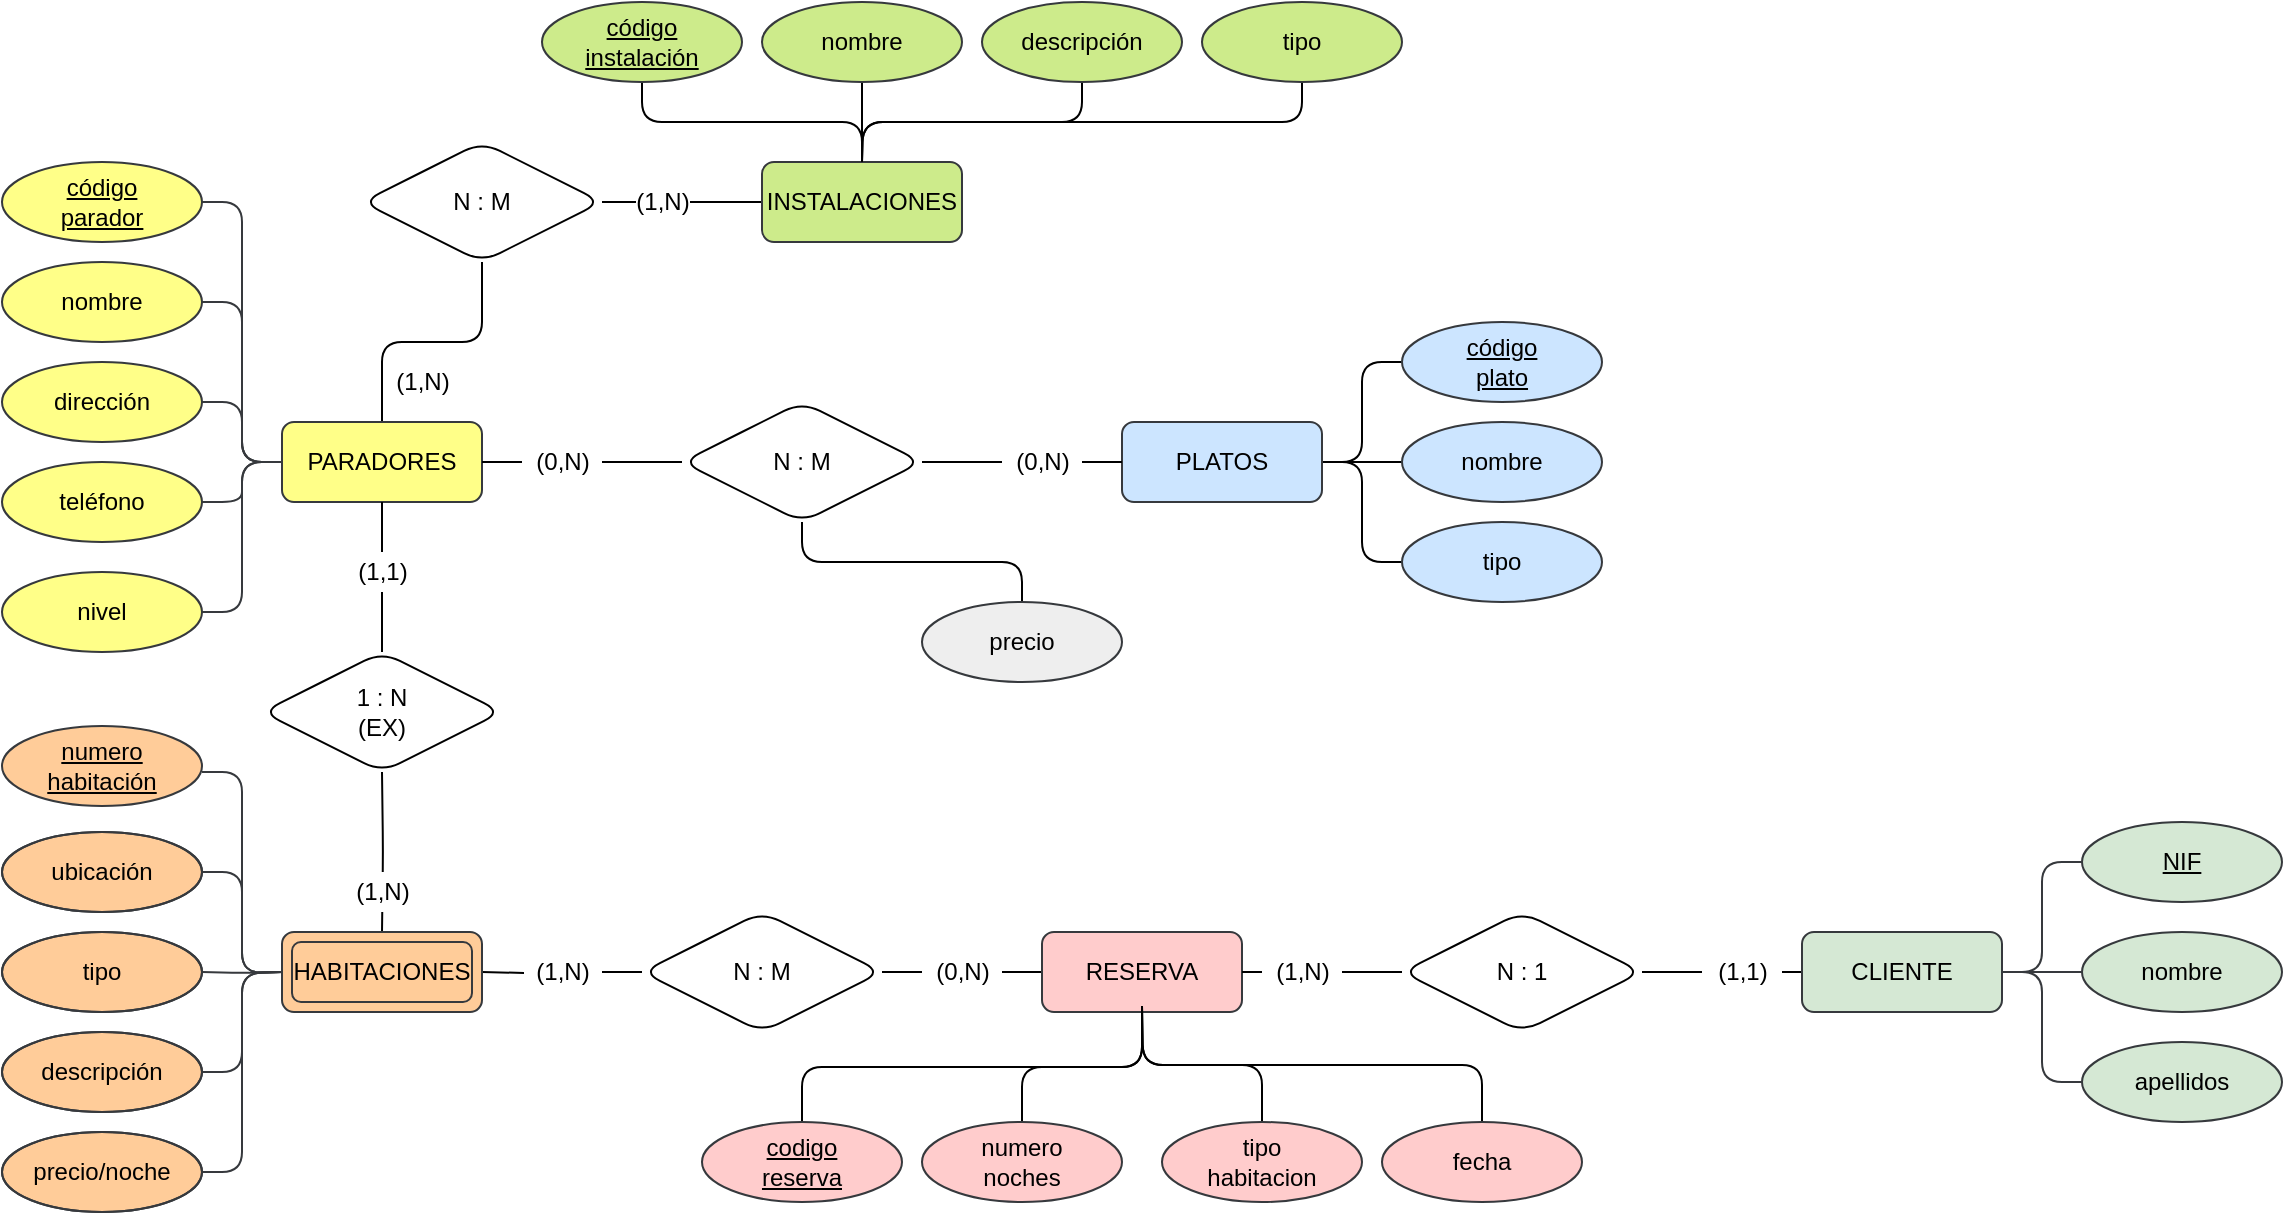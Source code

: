 <mxfile version="15.3.7" type="device"><diagram id="C2NeE8oCbs8MJWhd-hMa" name="Página-1"><mxGraphModel dx="1646" dy="903" grid="1" gridSize="10" guides="1" tooltips="1" connect="1" arrows="1" fold="1" page="1" pageScale="1" pageWidth="1600" pageHeight="900" math="0" shadow="0"><root><mxCell id="0"/><mxCell id="1" parent="0"/><mxCell id="-BVLjf-Vhog-YEIouVRh-8" style="edgeStyle=orthogonalEdgeStyle;orthogonalLoop=1;jettySize=auto;html=1;exitX=0;exitY=0.5;exitDx=0;exitDy=0;entryX=1;entryY=0.5;entryDx=0;entryDy=0;endArrow=none;endFill=0;fillColor=#ffff88;strokeColor=#36393d;" parent="1" source="-BVLjf-Vhog-YEIouVRh-1" target="-BVLjf-Vhog-YEIouVRh-7" edge="1"><mxGeometry relative="1" as="geometry"/></mxCell><mxCell id="-BVLjf-Vhog-YEIouVRh-10" style="edgeStyle=orthogonalEdgeStyle;orthogonalLoop=1;jettySize=auto;html=1;exitX=0;exitY=0.5;exitDx=0;exitDy=0;entryX=1;entryY=0.5;entryDx=0;entryDy=0;endArrow=none;endFill=0;fillColor=#ffff88;strokeColor=#36393d;" parent="1" source="-BVLjf-Vhog-YEIouVRh-1" target="-BVLjf-Vhog-YEIouVRh-3" edge="1"><mxGeometry relative="1" as="geometry"/></mxCell><mxCell id="-BVLjf-Vhog-YEIouVRh-11" style="edgeStyle=orthogonalEdgeStyle;orthogonalLoop=1;jettySize=auto;html=1;exitX=0;exitY=0.5;exitDx=0;exitDy=0;entryX=1;entryY=0.5;entryDx=0;entryDy=0;endArrow=none;endFill=0;fillColor=#ffff88;strokeColor=#36393d;" parent="1" source="-BVLjf-Vhog-YEIouVRh-1" target="-BVLjf-Vhog-YEIouVRh-4" edge="1"><mxGeometry relative="1" as="geometry"/></mxCell><mxCell id="-BVLjf-Vhog-YEIouVRh-30" style="edgeStyle=orthogonalEdgeStyle;orthogonalLoop=1;jettySize=auto;html=1;exitX=0.5;exitY=0;exitDx=0;exitDy=0;entryX=0.5;entryY=1;entryDx=0;entryDy=0;endArrow=none;endFill=0;" parent="1" source="-BVLjf-Vhog-YEIouVRh-1" target="-BVLjf-Vhog-YEIouVRh-28" edge="1"><mxGeometry relative="1" as="geometry"/></mxCell><mxCell id="-BVLjf-Vhog-YEIouVRh-45" style="edgeStyle=orthogonalEdgeStyle;orthogonalLoop=1;jettySize=auto;html=1;fontSize=12;endArrow=none;endFill=0;startArrow=none;" parent="1" source="-BVLjf-Vhog-YEIouVRh-48" target="-BVLjf-Vhog-YEIouVRh-43" edge="1"><mxGeometry relative="1" as="geometry"/></mxCell><mxCell id="-BVLjf-Vhog-YEIouVRh-91" value="" style="edgeStyle=orthogonalEdgeStyle;orthogonalLoop=1;jettySize=auto;html=1;fontSize=12;endArrow=none;endFill=0;startArrow=none;" parent="1" source="-BVLjf-Vhog-YEIouVRh-92" target="-BVLjf-Vhog-YEIouVRh-89" edge="1"><mxGeometry relative="1" as="geometry"/></mxCell><mxCell id="-BVLjf-Vhog-YEIouVRh-1" value="PARADORES" style="whiteSpace=wrap;html=1;align=center;fillColor=#ffff88;strokeColor=#36393d;rounded=1;" parent="1" vertex="1"><mxGeometry x="370" y="358" width="100" height="40" as="geometry"/></mxCell><mxCell id="-BVLjf-Vhog-YEIouVRh-14" style="edgeStyle=orthogonalEdgeStyle;orthogonalLoop=1;jettySize=auto;html=1;exitX=1;exitY=0.5;exitDx=0;exitDy=0;entryX=0;entryY=0.5;entryDx=0;entryDy=0;endArrow=none;endFill=0;fillColor=#ffff88;strokeColor=#36393d;" parent="1" source="-BVLjf-Vhog-YEIouVRh-2" target="-BVLjf-Vhog-YEIouVRh-1" edge="1"><mxGeometry relative="1" as="geometry"/></mxCell><mxCell id="-BVLjf-Vhog-YEIouVRh-2" value="dirección" style="ellipse;whiteSpace=wrap;html=1;align=center;fillColor=#ffff88;strokeColor=#36393d;rounded=1;" parent="1" vertex="1"><mxGeometry x="230" y="328" width="100" height="40" as="geometry"/></mxCell><mxCell id="-BVLjf-Vhog-YEIouVRh-3" value="teléfono" style="ellipse;whiteSpace=wrap;html=1;align=center;fillColor=#ffff88;strokeColor=#36393d;rounded=1;" parent="1" vertex="1"><mxGeometry x="230" y="378" width="100" height="40" as="geometry"/></mxCell><mxCell id="-BVLjf-Vhog-YEIouVRh-4" value="nivel" style="ellipse;whiteSpace=wrap;html=1;align=center;fillColor=#ffff88;strokeColor=#36393d;rounded=1;" parent="1" vertex="1"><mxGeometry x="230" y="433" width="100" height="40" as="geometry"/></mxCell><mxCell id="-BVLjf-Vhog-YEIouVRh-13" style="edgeStyle=orthogonalEdgeStyle;orthogonalLoop=1;jettySize=auto;html=1;exitX=1;exitY=0.5;exitDx=0;exitDy=0;entryX=0;entryY=0.5;entryDx=0;entryDy=0;endArrow=none;endFill=0;fillColor=#ffff88;strokeColor=#36393d;" parent="1" source="-BVLjf-Vhog-YEIouVRh-5" target="-BVLjf-Vhog-YEIouVRh-1" edge="1"><mxGeometry relative="1" as="geometry"/></mxCell><mxCell id="-BVLjf-Vhog-YEIouVRh-5" value="nombre" style="ellipse;whiteSpace=wrap;html=1;align=center;fillColor=#ffff88;strokeColor=#36393d;rounded=1;" parent="1" vertex="1"><mxGeometry x="230" y="278" width="100" height="40" as="geometry"/></mxCell><mxCell id="-BVLjf-Vhog-YEIouVRh-22" style="edgeStyle=orthogonalEdgeStyle;orthogonalLoop=1;jettySize=auto;html=1;exitX=0;exitY=0.5;exitDx=0;exitDy=0;entryX=1;entryY=0.575;entryDx=0;entryDy=0;endArrow=none;endFill=0;fillColor=#ffcc99;strokeColor=#36393d;entryPerimeter=0;" parent="1" target="a831tVrajJ2GksALc4ty-2" edge="1"><mxGeometry relative="1" as="geometry"><mxPoint x="370" y="633" as="sourcePoint"/><mxPoint x="330" y="533" as="targetPoint"/></mxGeometry></mxCell><mxCell id="-BVLjf-Vhog-YEIouVRh-23" style="edgeStyle=orthogonalEdgeStyle;orthogonalLoop=1;jettySize=auto;html=1;exitX=0;exitY=0.5;exitDx=0;exitDy=0;entryX=1;entryY=0.5;entryDx=0;entryDy=0;endArrow=none;endFill=0;fillColor=#ffcc99;strokeColor=#36393d;" parent="1" target="-BVLjf-Vhog-YEIouVRh-17" edge="1"><mxGeometry relative="1" as="geometry"><mxPoint x="370" y="633" as="sourcePoint"/></mxGeometry></mxCell><mxCell id="-BVLjf-Vhog-YEIouVRh-24" style="edgeStyle=orthogonalEdgeStyle;orthogonalLoop=1;jettySize=auto;html=1;exitX=0;exitY=0.5;exitDx=0;exitDy=0;entryX=1;entryY=0.5;entryDx=0;entryDy=0;endArrow=none;endFill=0;fillColor=#ffcc99;strokeColor=#36393d;" parent="1" target="-BVLjf-Vhog-YEIouVRh-18" edge="1"><mxGeometry relative="1" as="geometry"><mxPoint x="370" y="633" as="sourcePoint"/></mxGeometry></mxCell><mxCell id="-BVLjf-Vhog-YEIouVRh-25" style="edgeStyle=orthogonalEdgeStyle;orthogonalLoop=1;jettySize=auto;html=1;exitX=0;exitY=0.5;exitDx=0;exitDy=0;entryX=1;entryY=0.5;entryDx=0;entryDy=0;endArrow=none;endFill=0;fillColor=#ffcc99;strokeColor=#36393d;" parent="1" target="-BVLjf-Vhog-YEIouVRh-19" edge="1"><mxGeometry relative="1" as="geometry"><mxPoint x="370" y="633" as="sourcePoint"/></mxGeometry></mxCell><mxCell id="-BVLjf-Vhog-YEIouVRh-26" style="edgeStyle=orthogonalEdgeStyle;orthogonalLoop=1;jettySize=auto;html=1;exitX=0;exitY=0.5;exitDx=0;exitDy=0;entryX=1;entryY=0.5;entryDx=0;entryDy=0;endArrow=none;endFill=0;fillColor=#ffcc99;strokeColor=#36393d;" parent="1" target="-BVLjf-Vhog-YEIouVRh-21" edge="1"><mxGeometry relative="1" as="geometry"><mxPoint x="370" y="633" as="sourcePoint"/></mxGeometry></mxCell><mxCell id="-BVLjf-Vhog-YEIouVRh-7" value="código&lt;br&gt;parador" style="ellipse;whiteSpace=wrap;html=1;align=center;fontStyle=4;fillColor=#ffff88;strokeColor=#36393d;rounded=1;" parent="1" vertex="1"><mxGeometry x="230" y="228" width="100" height="40" as="geometry"/></mxCell><mxCell id="-BVLjf-Vhog-YEIouVRh-17" value="ubicación" style="ellipse;shape=doubleEllipse;margin=0;whiteSpace=wrap;html=1;align=center;fillColor=#ffcc99;strokeColor=#36393d;expand=1;perimeterSpacing=0;strokeWidth=1;rounded=1;" parent="1" vertex="1"><mxGeometry x="230" y="563" width="100" height="40" as="geometry"/></mxCell><mxCell id="-BVLjf-Vhog-YEIouVRh-18" value="tipo" style="ellipse;shape=doubleEllipse;margin=0;whiteSpace=wrap;html=1;align=center;fillColor=#ffcc99;strokeColor=#36393d;expand=1;perimeterSpacing=0;strokeWidth=1;rounded=1;" parent="1" vertex="1"><mxGeometry x="230" y="613" width="100" height="40" as="geometry"/></mxCell><mxCell id="-BVLjf-Vhog-YEIouVRh-19" value="descripción" style="ellipse;shape=doubleEllipse;margin=0;whiteSpace=wrap;html=1;align=center;fillColor=#ffcc99;strokeColor=#36393d;expand=1;perimeterSpacing=0;strokeWidth=1;rounded=1;" parent="1" vertex="1"><mxGeometry x="230" y="663" width="100" height="40" as="geometry"/></mxCell><mxCell id="-BVLjf-Vhog-YEIouVRh-21" value="precio/noche" style="ellipse;shape=doubleEllipse;margin=0;whiteSpace=wrap;html=1;align=center;fillColor=#ffcc99;strokeColor=#36393d;expand=1;perimeterSpacing=0;strokeWidth=1;rounded=1;" parent="1" vertex="1"><mxGeometry x="230" y="713" width="100" height="40" as="geometry"/></mxCell><mxCell id="-BVLjf-Vhog-YEIouVRh-31" style="edgeStyle=orthogonalEdgeStyle;orthogonalLoop=1;jettySize=auto;html=1;entryX=1;entryY=0.5;entryDx=0;entryDy=0;endArrow=none;endFill=0;" parent="1" source="-BVLjf-Vhog-YEIouVRh-27" target="-BVLjf-Vhog-YEIouVRh-28" edge="1"><mxGeometry relative="1" as="geometry"/></mxCell><mxCell id="-BVLjf-Vhog-YEIouVRh-33" value="(1,N)" style="edgeLabel;html=1;align=center;verticalAlign=middle;resizable=0;points=[];fontSize=12;rounded=1;" parent="-BVLjf-Vhog-YEIouVRh-31" vertex="1" connectable="0"><mxGeometry x="0.25" y="-1" relative="1" as="geometry"><mxPoint y="1" as="offset"/></mxGeometry></mxCell><mxCell id="-BVLjf-Vhog-YEIouVRh-35" style="edgeStyle=orthogonalEdgeStyle;orthogonalLoop=1;jettySize=auto;html=1;entryX=0.5;entryY=1;entryDx=0;entryDy=0;fontSize=12;endArrow=none;endFill=0;" parent="1" source="-BVLjf-Vhog-YEIouVRh-27" target="-BVLjf-Vhog-YEIouVRh-34" edge="1"><mxGeometry relative="1" as="geometry"/></mxCell><mxCell id="-BVLjf-Vhog-YEIouVRh-27" value="INSTALACIONES" style="whiteSpace=wrap;html=1;align=center;fillColor=#cdeb8b;strokeColor=#36393d;rounded=1;" parent="1" vertex="1"><mxGeometry x="610" y="228" width="100" height="40" as="geometry"/></mxCell><mxCell id="-BVLjf-Vhog-YEIouVRh-28" value="N : M" style="shape=rhombus;perimeter=rhombusPerimeter;whiteSpace=wrap;html=1;align=center;rounded=1;" parent="1" vertex="1"><mxGeometry x="410" y="218" width="120" height="60" as="geometry"/></mxCell><mxCell id="-BVLjf-Vhog-YEIouVRh-32" value="(1,N)" style="text;html=1;align=center;verticalAlign=middle;resizable=0;points=[];autosize=1;strokeColor=none;fillColor=none;rounded=1;" parent="1" vertex="1"><mxGeometry x="420" y="328" width="40" height="20" as="geometry"/></mxCell><mxCell id="-BVLjf-Vhog-YEIouVRh-34" value="nombre" style="ellipse;whiteSpace=wrap;html=1;align=center;fontSize=12;fillColor=#cdeb8b;strokeColor=#36393d;rounded=1;" parent="1" vertex="1"><mxGeometry x="610" y="148" width="100" height="40" as="geometry"/></mxCell><mxCell id="-BVLjf-Vhog-YEIouVRh-38" style="edgeStyle=orthogonalEdgeStyle;orthogonalLoop=1;jettySize=auto;html=1;exitX=0.5;exitY=1;exitDx=0;exitDy=0;entryX=0.5;entryY=0;entryDx=0;entryDy=0;fontSize=12;endArrow=none;endFill=0;" parent="1" source="-BVLjf-Vhog-YEIouVRh-36" target="-BVLjf-Vhog-YEIouVRh-27" edge="1"><mxGeometry relative="1" as="geometry"/></mxCell><mxCell id="-BVLjf-Vhog-YEIouVRh-36" value="código&lt;br&gt;instalación" style="ellipse;whiteSpace=wrap;html=1;align=center;fontStyle=4;fontSize=12;fillColor=#cdeb8b;strokeColor=#36393d;rounded=1;" parent="1" vertex="1"><mxGeometry x="500" y="148" width="100" height="40" as="geometry"/></mxCell><mxCell id="-BVLjf-Vhog-YEIouVRh-39" style="edgeStyle=orthogonalEdgeStyle;orthogonalLoop=1;jettySize=auto;html=1;exitX=0.5;exitY=1;exitDx=0;exitDy=0;fontSize=12;endArrow=none;endFill=0;" parent="1" source="-BVLjf-Vhog-YEIouVRh-37" edge="1"><mxGeometry relative="1" as="geometry"><mxPoint x="660" y="228" as="targetPoint"/></mxGeometry></mxCell><mxCell id="-BVLjf-Vhog-YEIouVRh-37" value="descripción" style="ellipse;whiteSpace=wrap;html=1;align=center;fontSize=12;fillColor=#cdeb8b;strokeColor=#36393d;rounded=1;" parent="1" vertex="1"><mxGeometry x="720" y="148" width="100" height="40" as="geometry"/></mxCell><mxCell id="-BVLjf-Vhog-YEIouVRh-41" style="edgeStyle=orthogonalEdgeStyle;orthogonalLoop=1;jettySize=auto;html=1;exitX=0.5;exitY=1;exitDx=0;exitDy=0;fontSize=12;endArrow=none;endFill=0;" parent="1" source="-BVLjf-Vhog-YEIouVRh-40" edge="1"><mxGeometry relative="1" as="geometry"><mxPoint x="660" y="228" as="targetPoint"/></mxGeometry></mxCell><mxCell id="-BVLjf-Vhog-YEIouVRh-40" value="tipo" style="ellipse;whiteSpace=wrap;html=1;align=center;fontSize=12;fillColor=#cdeb8b;strokeColor=#36393d;rounded=1;" parent="1" vertex="1"><mxGeometry x="830" y="148" width="100" height="40" as="geometry"/></mxCell><mxCell id="-BVLjf-Vhog-YEIouVRh-46" style="edgeStyle=orthogonalEdgeStyle;orthogonalLoop=1;jettySize=auto;html=1;fontSize=12;endArrow=none;endFill=0;startArrow=none;" parent="1" source="-BVLjf-Vhog-YEIouVRh-50" target="-BVLjf-Vhog-YEIouVRh-43" edge="1"><mxGeometry relative="1" as="geometry"/></mxCell><mxCell id="-BVLjf-Vhog-YEIouVRh-56" style="edgeStyle=orthogonalEdgeStyle;orthogonalLoop=1;jettySize=auto;html=1;exitX=1;exitY=0.5;exitDx=0;exitDy=0;entryX=0;entryY=0.5;entryDx=0;entryDy=0;fontSize=12;endArrow=none;endFill=0;" parent="1" source="-BVLjf-Vhog-YEIouVRh-42" target="-BVLjf-Vhog-YEIouVRh-54" edge="1"><mxGeometry relative="1" as="geometry"/></mxCell><mxCell id="-BVLjf-Vhog-YEIouVRh-57" style="edgeStyle=orthogonalEdgeStyle;orthogonalLoop=1;jettySize=auto;html=1;exitX=1;exitY=0.5;exitDx=0;exitDy=0;entryX=0;entryY=0.5;entryDx=0;entryDy=0;fontSize=12;endArrow=none;endFill=0;" parent="1" source="-BVLjf-Vhog-YEIouVRh-42" target="-BVLjf-Vhog-YEIouVRh-53" edge="1"><mxGeometry relative="1" as="geometry"/></mxCell><mxCell id="-BVLjf-Vhog-YEIouVRh-58" style="edgeStyle=orthogonalEdgeStyle;orthogonalLoop=1;jettySize=auto;html=1;exitX=1;exitY=0.5;exitDx=0;exitDy=0;entryX=0;entryY=0.5;entryDx=0;entryDy=0;fontSize=12;endArrow=none;endFill=0;" parent="1" source="-BVLjf-Vhog-YEIouVRh-42" target="-BVLjf-Vhog-YEIouVRh-55" edge="1"><mxGeometry relative="1" as="geometry"/></mxCell><mxCell id="-BVLjf-Vhog-YEIouVRh-42" value="PLATOS" style="whiteSpace=wrap;html=1;align=center;fontSize=12;fillColor=#cce5ff;strokeColor=#36393d;rounded=1;" parent="1" vertex="1"><mxGeometry x="790" y="358" width="100" height="40" as="geometry"/></mxCell><mxCell id="-BVLjf-Vhog-YEIouVRh-43" value="N : M" style="shape=rhombus;perimeter=rhombusPerimeter;whiteSpace=wrap;html=1;align=center;fontSize=12;rounded=1;" parent="1" vertex="1"><mxGeometry x="570" y="348" width="120" height="60" as="geometry"/></mxCell><mxCell id="-BVLjf-Vhog-YEIouVRh-48" value="&lt;div&gt;(0,N)&lt;/div&gt;" style="text;html=1;align=center;verticalAlign=middle;resizable=0;points=[];autosize=1;strokeColor=none;fillColor=default;fontSize=12;direction=west;rounded=1;" parent="1" vertex="1"><mxGeometry x="490" y="368" width="40" height="20" as="geometry"/></mxCell><mxCell id="-BVLjf-Vhog-YEIouVRh-49" value="" style="edgeStyle=orthogonalEdgeStyle;orthogonalLoop=1;jettySize=auto;html=1;fontSize=12;endArrow=none;endFill=0;" parent="1" source="-BVLjf-Vhog-YEIouVRh-1" target="-BVLjf-Vhog-YEIouVRh-48" edge="1"><mxGeometry relative="1" as="geometry"><mxPoint x="470" y="378" as="sourcePoint"/><mxPoint x="570" y="378" as="targetPoint"/></mxGeometry></mxCell><mxCell id="-BVLjf-Vhog-YEIouVRh-52" style="edgeStyle=orthogonalEdgeStyle;orthogonalLoop=1;jettySize=auto;html=1;entryX=0.5;entryY=1;entryDx=0;entryDy=0;fontSize=12;endArrow=none;endFill=0;" parent="1" source="-BVLjf-Vhog-YEIouVRh-51" target="-BVLjf-Vhog-YEIouVRh-43" edge="1"><mxGeometry relative="1" as="geometry"/></mxCell><mxCell id="-BVLjf-Vhog-YEIouVRh-51" value="precio" style="ellipse;whiteSpace=wrap;html=1;align=center;fontSize=12;fillColor=#eeeeee;strokeColor=#36393d;rounded=1;" parent="1" vertex="1"><mxGeometry x="690" y="448" width="100" height="40" as="geometry"/></mxCell><mxCell id="-BVLjf-Vhog-YEIouVRh-53" value="nombre" style="ellipse;whiteSpace=wrap;html=1;align=center;fontSize=12;fillColor=#cce5ff;strokeColor=#36393d;rounded=1;" parent="1" vertex="1"><mxGeometry x="930" y="358" width="100" height="40" as="geometry"/></mxCell><mxCell id="-BVLjf-Vhog-YEIouVRh-54" value="código&lt;br&gt;plato" style="ellipse;whiteSpace=wrap;html=1;align=center;fontStyle=4;fontSize=12;fillColor=#cce5ff;strokeColor=#36393d;rounded=1;" parent="1" vertex="1"><mxGeometry x="930" y="308" width="100" height="40" as="geometry"/></mxCell><mxCell id="-BVLjf-Vhog-YEIouVRh-55" value="tipo" style="ellipse;whiteSpace=wrap;html=1;align=center;fontSize=12;fillColor=#cce5ff;strokeColor=#36393d;rounded=1;" parent="1" vertex="1"><mxGeometry x="930" y="408" width="100" height="40" as="geometry"/></mxCell><mxCell id="-BVLjf-Vhog-YEIouVRh-50" value="&lt;div&gt;(0,N)&lt;/div&gt;" style="text;html=1;align=center;verticalAlign=middle;resizable=0;points=[];autosize=1;strokeColor=none;fillColor=default;fontSize=12;direction=west;rounded=1;" parent="1" vertex="1"><mxGeometry x="730" y="368" width="40" height="20" as="geometry"/></mxCell><mxCell id="-BVLjf-Vhog-YEIouVRh-59" value="" style="edgeStyle=orthogonalEdgeStyle;orthogonalLoop=1;jettySize=auto;html=1;fontSize=12;endArrow=none;endFill=0;" parent="1" source="-BVLjf-Vhog-YEIouVRh-42" target="-BVLjf-Vhog-YEIouVRh-50" edge="1"><mxGeometry relative="1" as="geometry"><mxPoint x="790" y="378" as="sourcePoint"/><mxPoint x="690" y="378" as="targetPoint"/></mxGeometry></mxCell><mxCell id="-BVLjf-Vhog-YEIouVRh-122" style="edgeStyle=orthogonalEdgeStyle;orthogonalLoop=1;jettySize=auto;html=1;exitX=0;exitY=0.5;exitDx=0;exitDy=0;fontSize=12;endArrow=none;endFill=0;strokeColor=#000000;" parent="1" source="-BVLjf-Vhog-YEIouVRh-62" target="-BVLjf-Vhog-YEIouVRh-120" edge="1"><mxGeometry relative="1" as="geometry"/></mxCell><mxCell id="-BVLjf-Vhog-YEIouVRh-62" value="CLIENTE" style="whiteSpace=wrap;html=1;align=center;fontSize=12;fillColor=#D5E8D4;strokeColor=#36393d;rounded=1;" parent="1" vertex="1"><mxGeometry x="1130" y="613" width="100" height="40" as="geometry"/></mxCell><mxCell id="-BVLjf-Vhog-YEIouVRh-87" style="edgeStyle=orthogonalEdgeStyle;orthogonalLoop=1;jettySize=auto;html=1;entryX=1;entryY=0.5;entryDx=0;entryDy=0;fontSize=12;endArrow=none;endFill=0;fillColor=#cdeb8b;strokeColor=#36393d;" parent="1" source="-BVLjf-Vhog-YEIouVRh-67" target="-BVLjf-Vhog-YEIouVRh-62" edge="1"><mxGeometry relative="1" as="geometry"/></mxCell><mxCell id="-BVLjf-Vhog-YEIouVRh-67" value="NIF" style="ellipse;whiteSpace=wrap;html=1;align=center;fontStyle=4;fontSize=12;fillColor=#D5E8D4;strokeColor=#36393d;rounded=1;" parent="1" vertex="1"><mxGeometry x="1270" y="558" width="100" height="40" as="geometry"/></mxCell><mxCell id="-BVLjf-Vhog-YEIouVRh-84" value="" style="edgeStyle=orthogonalEdgeStyle;orthogonalLoop=1;jettySize=auto;html=1;fontSize=12;endArrow=none;endFill=0;fillColor=#cdeb8b;strokeColor=#36393d;" parent="1" source="-BVLjf-Vhog-YEIouVRh-77" target="-BVLjf-Vhog-YEIouVRh-62" edge="1"><mxGeometry relative="1" as="geometry"/></mxCell><mxCell id="-BVLjf-Vhog-YEIouVRh-77" value="nombre" style="ellipse;whiteSpace=wrap;html=1;align=center;fontSize=12;fillColor=#D5E8D4;strokeColor=#36393d;rounded=1;" parent="1" vertex="1"><mxGeometry x="1270" y="613" width="100" height="40" as="geometry"/></mxCell><mxCell id="-BVLjf-Vhog-YEIouVRh-86" style="edgeStyle=orthogonalEdgeStyle;orthogonalLoop=1;jettySize=auto;html=1;entryX=1;entryY=0.5;entryDx=0;entryDy=0;fontSize=12;endArrow=none;endFill=0;fillColor=#cdeb8b;strokeColor=#36393d;" parent="1" source="-BVLjf-Vhog-YEIouVRh-78" target="-BVLjf-Vhog-YEIouVRh-62" edge="1"><mxGeometry relative="1" as="geometry"/></mxCell><mxCell id="-BVLjf-Vhog-YEIouVRh-78" value="apellidos" style="ellipse;whiteSpace=wrap;html=1;align=center;fontSize=12;fillColor=#D5E8D4;strokeColor=#36393d;rounded=1;" parent="1" vertex="1"><mxGeometry x="1270" y="668" width="100" height="40" as="geometry"/></mxCell><mxCell id="-BVLjf-Vhog-YEIouVRh-90" value="" style="edgeStyle=orthogonalEdgeStyle;orthogonalLoop=1;jettySize=auto;html=1;fontSize=12;endArrow=none;endFill=0;" parent="1" target="-BVLjf-Vhog-YEIouVRh-89" edge="1"><mxGeometry relative="1" as="geometry"><mxPoint x="420" y="613" as="sourcePoint"/></mxGeometry></mxCell><mxCell id="-BVLjf-Vhog-YEIouVRh-108" value="" style="edgeStyle=orthogonalEdgeStyle;orthogonalLoop=1;jettySize=auto;html=1;fontSize=12;endArrow=none;endFill=0;strokeColor=#000000;startArrow=none;" parent="1" source="-BVLjf-Vhog-YEIouVRh-109" target="-BVLjf-Vhog-YEIouVRh-95" edge="1"><mxGeometry relative="1" as="geometry"/></mxCell><mxCell id="-BVLjf-Vhog-YEIouVRh-89" value="&lt;div&gt;1 : N&lt;/div&gt;&lt;div&gt;(EX)&lt;br&gt;&lt;/div&gt;" style="shape=rhombus;perimeter=rhombusPerimeter;whiteSpace=wrap;html=1;align=center;fontSize=12;strokeWidth=1;fillColor=default;rounded=1;sketch=0;" parent="1" vertex="1"><mxGeometry x="360" y="473" width="120" height="60" as="geometry"/></mxCell><mxCell id="-BVLjf-Vhog-YEIouVRh-92" value="(1,1)" style="text;html=1;align=center;verticalAlign=middle;resizable=0;points=[];autosize=1;strokeColor=none;fillColor=default;fontSize=12;rounded=1;" parent="1" vertex="1"><mxGeometry x="400" y="423" width="40" height="20" as="geometry"/></mxCell><mxCell id="-BVLjf-Vhog-YEIouVRh-93" value="" style="edgeStyle=orthogonalEdgeStyle;orthogonalLoop=1;jettySize=auto;html=1;fontSize=12;endArrow=none;endFill=0;" parent="1" source="-BVLjf-Vhog-YEIouVRh-1" target="-BVLjf-Vhog-YEIouVRh-92" edge="1"><mxGeometry relative="1" as="geometry"><mxPoint x="420" y="398" as="sourcePoint"/><mxPoint x="420" y="473" as="targetPoint"/></mxGeometry></mxCell><mxCell id="-BVLjf-Vhog-YEIouVRh-94" value="(1,N)" style="text;html=1;align=center;verticalAlign=middle;resizable=0;points=[];autosize=1;strokeColor=none;fillColor=default;fontSize=12;rounded=1;" parent="1" vertex="1"><mxGeometry x="400" y="583" width="40" height="20" as="geometry"/></mxCell><mxCell id="-BVLjf-Vhog-YEIouVRh-106" value="" style="edgeStyle=orthogonalEdgeStyle;orthogonalLoop=1;jettySize=auto;html=1;fontSize=12;endArrow=none;endFill=0;strokeColor=#000000;startArrow=none;" parent="1" source="-BVLjf-Vhog-YEIouVRh-111" target="-BVLjf-Vhog-YEIouVRh-97" edge="1"><mxGeometry relative="1" as="geometry"/></mxCell><mxCell id="-BVLjf-Vhog-YEIouVRh-95" value="N : M" style="shape=rhombus;perimeter=rhombusPerimeter;whiteSpace=wrap;html=1;align=center;fontSize=12;strokeWidth=1;fillColor=default;rounded=1;" parent="1" vertex="1"><mxGeometry x="550" y="603" width="120" height="60" as="geometry"/></mxCell><mxCell id="-BVLjf-Vhog-YEIouVRh-97" value="RESERVA" style="whiteSpace=wrap;html=1;align=center;fontSize=12;strokeWidth=1;fillColor=#ffcccc;strokeColor=#36393d;rounded=1;" parent="1" vertex="1"><mxGeometry x="750" y="613" width="100" height="40" as="geometry"/></mxCell><mxCell id="-BVLjf-Vhog-YEIouVRh-100" value="" style="edgeStyle=orthogonalEdgeStyle;orthogonalLoop=1;jettySize=auto;html=1;fontSize=12;endArrow=none;endFill=0;strokeColor=#000000;" parent="1" source="-BVLjf-Vhog-YEIouVRh-99" target="-BVLjf-Vhog-YEIouVRh-97" edge="1"><mxGeometry relative="1" as="geometry"/></mxCell><mxCell id="-BVLjf-Vhog-YEIouVRh-99" value="N : 1" style="shape=rhombus;perimeter=rhombusPerimeter;whiteSpace=wrap;html=1;align=center;fontSize=12;strokeWidth=1;rounded=1;" parent="1" vertex="1"><mxGeometry x="930" y="603" width="120" height="60" as="geometry"/></mxCell><mxCell id="-BVLjf-Vhog-YEIouVRh-109" value="(1,N)" style="text;html=1;align=center;verticalAlign=middle;resizable=0;points=[];autosize=1;strokeColor=none;fillColor=default;fontSize=12;rounded=1;" parent="1" vertex="1"><mxGeometry x="490" y="623" width="40" height="20" as="geometry"/></mxCell><mxCell id="-BVLjf-Vhog-YEIouVRh-110" value="" style="edgeStyle=orthogonalEdgeStyle;orthogonalLoop=1;jettySize=auto;html=1;fontSize=12;endArrow=none;endFill=0;strokeColor=#000000;" parent="1" target="-BVLjf-Vhog-YEIouVRh-109" edge="1"><mxGeometry relative="1" as="geometry"><mxPoint x="470" y="633" as="sourcePoint"/><mxPoint x="550" y="633" as="targetPoint"/></mxGeometry></mxCell><mxCell id="-BVLjf-Vhog-YEIouVRh-111" value="(0,N)" style="text;html=1;align=center;verticalAlign=middle;resizable=0;points=[];autosize=1;strokeColor=none;fillColor=default;fontSize=12;rounded=1;" parent="1" vertex="1"><mxGeometry x="690" y="623" width="40" height="20" as="geometry"/></mxCell><mxCell id="-BVLjf-Vhog-YEIouVRh-112" value="" style="edgeStyle=orthogonalEdgeStyle;orthogonalLoop=1;jettySize=auto;html=1;fontSize=12;endArrow=none;endFill=0;strokeColor=#000000;" parent="1" source="-BVLjf-Vhog-YEIouVRh-95" target="-BVLjf-Vhog-YEIouVRh-111" edge="1"><mxGeometry relative="1" as="geometry"><mxPoint x="670" y="633" as="sourcePoint"/><mxPoint x="750" y="633" as="targetPoint"/></mxGeometry></mxCell><mxCell id="-BVLjf-Vhog-YEIouVRh-116" value="(1,N)" style="text;html=1;align=center;verticalAlign=middle;resizable=0;points=[];autosize=1;strokeColor=none;fillColor=default;fontSize=12;rounded=1;" parent="1" vertex="1"><mxGeometry x="860" y="623" width="40" height="20" as="geometry"/></mxCell><mxCell id="-BVLjf-Vhog-YEIouVRh-120" value="(1,1)" style="text;html=1;align=center;verticalAlign=middle;resizable=0;points=[];autosize=1;strokeColor=none;fillColor=default;fontSize=12;rounded=1;" parent="1" vertex="1"><mxGeometry x="1080" y="623" width="40" height="20" as="geometry"/></mxCell><mxCell id="-BVLjf-Vhog-YEIouVRh-121" value="" style="edgeStyle=orthogonalEdgeStyle;orthogonalLoop=1;jettySize=auto;html=1;fontSize=12;endArrow=none;endFill=0;strokeColor=#000000;" parent="1" source="-BVLjf-Vhog-YEIouVRh-99" target="-BVLjf-Vhog-YEIouVRh-120" edge="1"><mxGeometry relative="1" as="geometry"><mxPoint x="1050" y="633" as="sourcePoint"/><mxPoint x="1130" y="633" as="targetPoint"/></mxGeometry></mxCell><mxCell id="o3wSkSmbm4MMOIU2iAnh-3" value="" style="edgeStyle=orthogonalEdgeStyle;orthogonalLoop=1;jettySize=auto;html=1;endArrow=none;endFill=0;" parent="1" source="o3wSkSmbm4MMOIU2iAnh-1" target="-BVLjf-Vhog-YEIouVRh-97" edge="1"><mxGeometry relative="1" as="geometry"/></mxCell><mxCell id="o3wSkSmbm4MMOIU2iAnh-1" value="&lt;div&gt;numero&lt;/div&gt;&lt;div&gt;noches&lt;br&gt;&lt;/div&gt;" style="ellipse;whiteSpace=wrap;html=1;align=center;fontSize=12;strokeWidth=1;fillColor=#ffcccc;strokeColor=#36393d;rounded=1;" parent="1" vertex="1"><mxGeometry x="690" y="708" width="100" height="40" as="geometry"/></mxCell><mxCell id="o3wSkSmbm4MMOIU2iAnh-11" style="edgeStyle=orthogonalEdgeStyle;orthogonalLoop=1;jettySize=auto;html=1;exitX=0.5;exitY=0;exitDx=0;exitDy=0;endArrow=none;endFill=0;" parent="1" source="o3wSkSmbm4MMOIU2iAnh-6" edge="1"><mxGeometry relative="1" as="geometry"><mxPoint x="800" y="650" as="targetPoint"/></mxGeometry></mxCell><mxCell id="o3wSkSmbm4MMOIU2iAnh-6" value="fecha" style="ellipse;whiteSpace=wrap;html=1;align=center;fontSize=12;strokeWidth=1;fillColor=#ffcccc;strokeColor=#36393d;rounded=1;" parent="1" vertex="1"><mxGeometry x="920" y="708" width="100" height="40" as="geometry"/></mxCell><mxCell id="o3wSkSmbm4MMOIU2iAnh-8" style="edgeStyle=orthogonalEdgeStyle;orthogonalLoop=1;jettySize=auto;html=1;exitX=0.5;exitY=0;exitDx=0;exitDy=0;endArrow=none;endFill=0;" parent="1" source="o3wSkSmbm4MMOIU2iAnh-7" edge="1"><mxGeometry relative="1" as="geometry"><mxPoint x="800" y="650" as="targetPoint"/></mxGeometry></mxCell><mxCell id="o3wSkSmbm4MMOIU2iAnh-7" value="&lt;div&gt;tipo&lt;/div&gt;&lt;div&gt;habitacion&lt;br&gt;&lt;/div&gt;" style="ellipse;whiteSpace=wrap;html=1;align=center;fontSize=12;strokeWidth=1;fillColor=#ffcccc;strokeColor=#36393d;rounded=1;" parent="1" vertex="1"><mxGeometry x="810" y="708" width="100" height="40" as="geometry"/></mxCell><mxCell id="o3wSkSmbm4MMOIU2iAnh-16" style="edgeStyle=orthogonalEdgeStyle;orthogonalLoop=1;jettySize=auto;html=1;exitX=0.5;exitY=0;exitDx=0;exitDy=0;entryX=0.5;entryY=1;entryDx=0;entryDy=0;endArrow=none;endFill=0;" parent="1" source="o3wSkSmbm4MMOIU2iAnh-15" target="-BVLjf-Vhog-YEIouVRh-97" edge="1"><mxGeometry relative="1" as="geometry"/></mxCell><mxCell id="o3wSkSmbm4MMOIU2iAnh-15" value="codigo&lt;br&gt;reserva" style="ellipse;whiteSpace=wrap;html=1;align=center;fontStyle=4;fillColor=#ffcccc;strokeColor=#36393d;rounded=1;" parent="1" vertex="1"><mxGeometry x="580" y="708" width="100" height="40" as="geometry"/></mxCell><mxCell id="a831tVrajJ2GksALc4ty-1" value="HABITACIONES" style="shape=ext;margin=3;double=1;whiteSpace=wrap;html=1;align=center;rounded=1;fillColor=#ffcc99;strokeColor=#36393d;" vertex="1" parent="1"><mxGeometry x="370" y="613" width="100" height="40" as="geometry"/></mxCell><mxCell id="a831tVrajJ2GksALc4ty-2" value="&lt;div&gt;numero&lt;/div&gt;&lt;div&gt;habitación&lt;br&gt;&lt;/div&gt;" style="ellipse;whiteSpace=wrap;html=1;align=center;fontStyle=4;rounded=1;fillColor=#ffcc99;strokeColor=#36393d;" vertex="1" parent="1"><mxGeometry x="230" y="510" width="100" height="40" as="geometry"/></mxCell></root></mxGraphModel></diagram></mxfile>